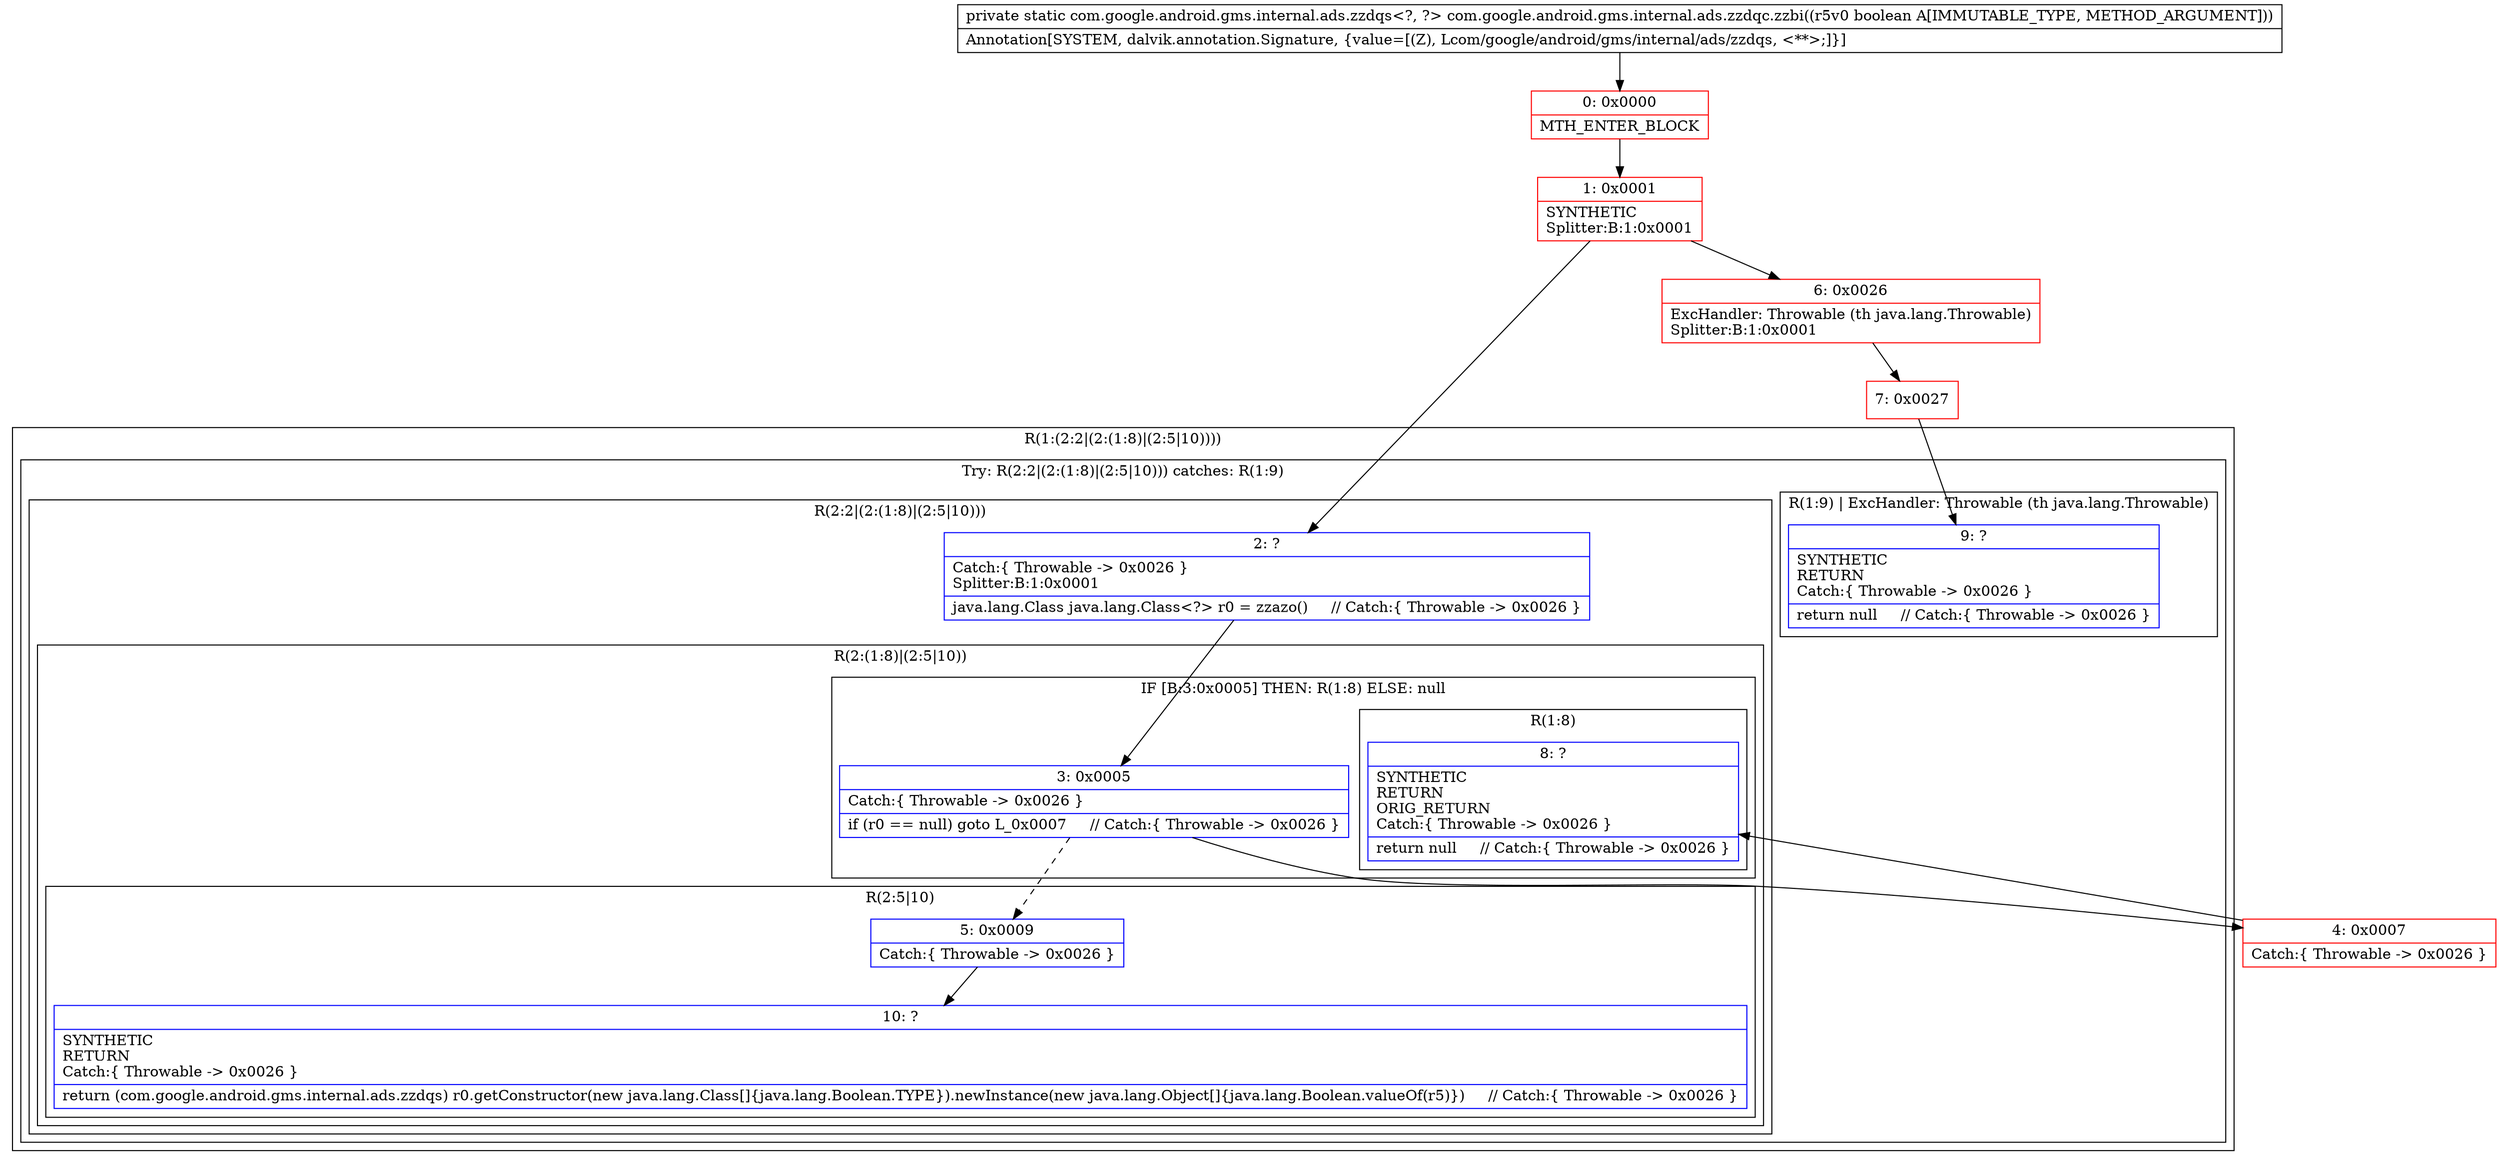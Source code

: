 digraph "CFG forcom.google.android.gms.internal.ads.zzdqc.zzbi(Z)Lcom\/google\/android\/gms\/internal\/ads\/zzdqs;" {
subgraph cluster_Region_525243986 {
label = "R(1:(2:2|(2:(1:8)|(2:5|10))))";
node [shape=record,color=blue];
subgraph cluster_TryCatchRegion_1005134460 {
label = "Try: R(2:2|(2:(1:8)|(2:5|10))) catches: R(1:9)";
node [shape=record,color=blue];
subgraph cluster_Region_1742944442 {
label = "R(2:2|(2:(1:8)|(2:5|10)))";
node [shape=record,color=blue];
Node_2 [shape=record,label="{2\:\ ?|Catch:\{ Throwable \-\> 0x0026 \}\lSplitter:B:1:0x0001\l|java.lang.Class java.lang.Class\<?\> r0 = zzazo()     \/\/ Catch:\{ Throwable \-\> 0x0026 \}\l}"];
subgraph cluster_Region_1481785807 {
label = "R(2:(1:8)|(2:5|10))";
node [shape=record,color=blue];
subgraph cluster_IfRegion_1913381002 {
label = "IF [B:3:0x0005] THEN: R(1:8) ELSE: null";
node [shape=record,color=blue];
Node_3 [shape=record,label="{3\:\ 0x0005|Catch:\{ Throwable \-\> 0x0026 \}\l|if (r0 == null) goto L_0x0007     \/\/ Catch:\{ Throwable \-\> 0x0026 \}\l}"];
subgraph cluster_Region_763432345 {
label = "R(1:8)";
node [shape=record,color=blue];
Node_8 [shape=record,label="{8\:\ ?|SYNTHETIC\lRETURN\lORIG_RETURN\lCatch:\{ Throwable \-\> 0x0026 \}\l|return null     \/\/ Catch:\{ Throwable \-\> 0x0026 \}\l}"];
}
}
subgraph cluster_Region_895673643 {
label = "R(2:5|10)";
node [shape=record,color=blue];
Node_5 [shape=record,label="{5\:\ 0x0009|Catch:\{ Throwable \-\> 0x0026 \}\l}"];
Node_10 [shape=record,label="{10\:\ ?|SYNTHETIC\lRETURN\lCatch:\{ Throwable \-\> 0x0026 \}\l|return (com.google.android.gms.internal.ads.zzdqs) r0.getConstructor(new java.lang.Class[]\{java.lang.Boolean.TYPE\}).newInstance(new java.lang.Object[]\{java.lang.Boolean.valueOf(r5)\})     \/\/ Catch:\{ Throwable \-\> 0x0026 \}\l}"];
}
}
}
subgraph cluster_Region_1184297597 {
label = "R(1:9) | ExcHandler: Throwable (th java.lang.Throwable)\l";
node [shape=record,color=blue];
Node_9 [shape=record,label="{9\:\ ?|SYNTHETIC\lRETURN\lCatch:\{ Throwable \-\> 0x0026 \}\l|return null     \/\/ Catch:\{ Throwable \-\> 0x0026 \}\l}"];
}
}
}
subgraph cluster_Region_1184297597 {
label = "R(1:9) | ExcHandler: Throwable (th java.lang.Throwable)\l";
node [shape=record,color=blue];
Node_9 [shape=record,label="{9\:\ ?|SYNTHETIC\lRETURN\lCatch:\{ Throwable \-\> 0x0026 \}\l|return null     \/\/ Catch:\{ Throwable \-\> 0x0026 \}\l}"];
}
Node_0 [shape=record,color=red,label="{0\:\ 0x0000|MTH_ENTER_BLOCK\l}"];
Node_1 [shape=record,color=red,label="{1\:\ 0x0001|SYNTHETIC\lSplitter:B:1:0x0001\l}"];
Node_4 [shape=record,color=red,label="{4\:\ 0x0007|Catch:\{ Throwable \-\> 0x0026 \}\l}"];
Node_6 [shape=record,color=red,label="{6\:\ 0x0026|ExcHandler: Throwable (th java.lang.Throwable)\lSplitter:B:1:0x0001\l}"];
Node_7 [shape=record,color=red,label="{7\:\ 0x0027}"];
MethodNode[shape=record,label="{private static com.google.android.gms.internal.ads.zzdqs\<?, ?\> com.google.android.gms.internal.ads.zzdqc.zzbi((r5v0 boolean A[IMMUTABLE_TYPE, METHOD_ARGUMENT]))  | Annotation[SYSTEM, dalvik.annotation.Signature, \{value=[(Z), Lcom\/google\/android\/gms\/internal\/ads\/zzdqs, \<**\>;]\}]\l}"];
MethodNode -> Node_0;
Node_2 -> Node_3;
Node_3 -> Node_4;
Node_3 -> Node_5[style=dashed];
Node_5 -> Node_10;
Node_0 -> Node_1;
Node_1 -> Node_2;
Node_1 -> Node_6;
Node_4 -> Node_8;
Node_6 -> Node_7;
Node_7 -> Node_9;
}


